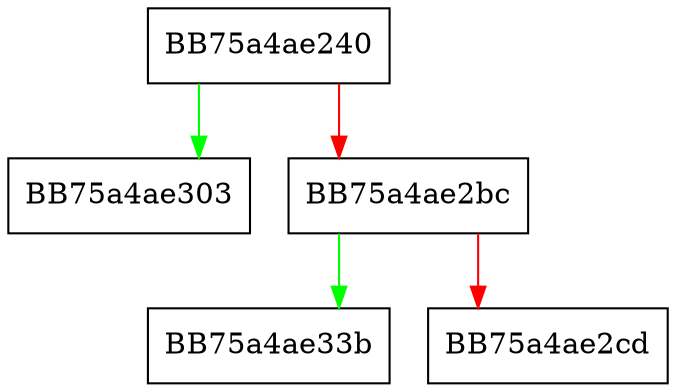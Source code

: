 digraph VfsFileData {
  node [shape="box"];
  graph [splines=ortho];
  BB75a4ae240 -> BB75a4ae303 [color="green"];
  BB75a4ae240 -> BB75a4ae2bc [color="red"];
  BB75a4ae2bc -> BB75a4ae33b [color="green"];
  BB75a4ae2bc -> BB75a4ae2cd [color="red"];
}
